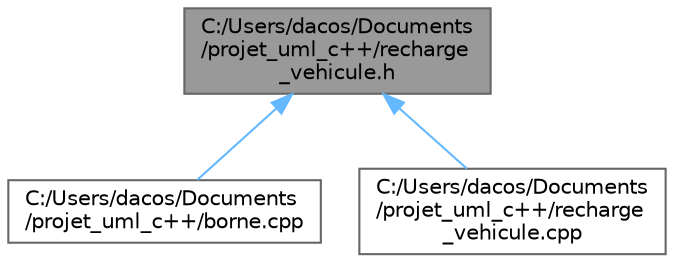 digraph "C:/Users/dacos/Documents/projet_uml_c++/recharge_vehicule.h"
{
 // LATEX_PDF_SIZE
  bgcolor="transparent";
  edge [fontname=Helvetica,fontsize=10,labelfontname=Helvetica,labelfontsize=10];
  node [fontname=Helvetica,fontsize=10,shape=box,height=0.2,width=0.4];
  Node1 [id="Node000001",label="C:/Users/dacos/Documents\l/projet_uml_c++/recharge\l_vehicule.h",height=0.2,width=0.4,color="gray40", fillcolor="grey60", style="filled", fontcolor="black",tooltip="FIchier implémentant la classe de la recharge du véhicule."];
  Node1 -> Node2 [id="edge1_Node000001_Node000002",dir="back",color="steelblue1",style="solid",tooltip=" "];
  Node2 [id="Node000002",label="C:/Users/dacos/Documents\l/projet_uml_c++/borne.cpp",height=0.2,width=0.4,color="grey40", fillcolor="white", style="filled",URL="$borne_8cpp.html",tooltip="FIchier implémentant les étapes de la recharge de la borne."];
  Node1 -> Node3 [id="edge2_Node000001_Node000003",dir="back",color="steelblue1",style="solid",tooltip=" "];
  Node3 [id="Node000003",label="C:/Users/dacos/Documents\l/projet_uml_c++/recharge\l_vehicule.cpp",height=0.2,width=0.4,color="grey40", fillcolor="white", style="filled",URL="$recharge__vehicule_8cpp.html",tooltip=" "];
}
